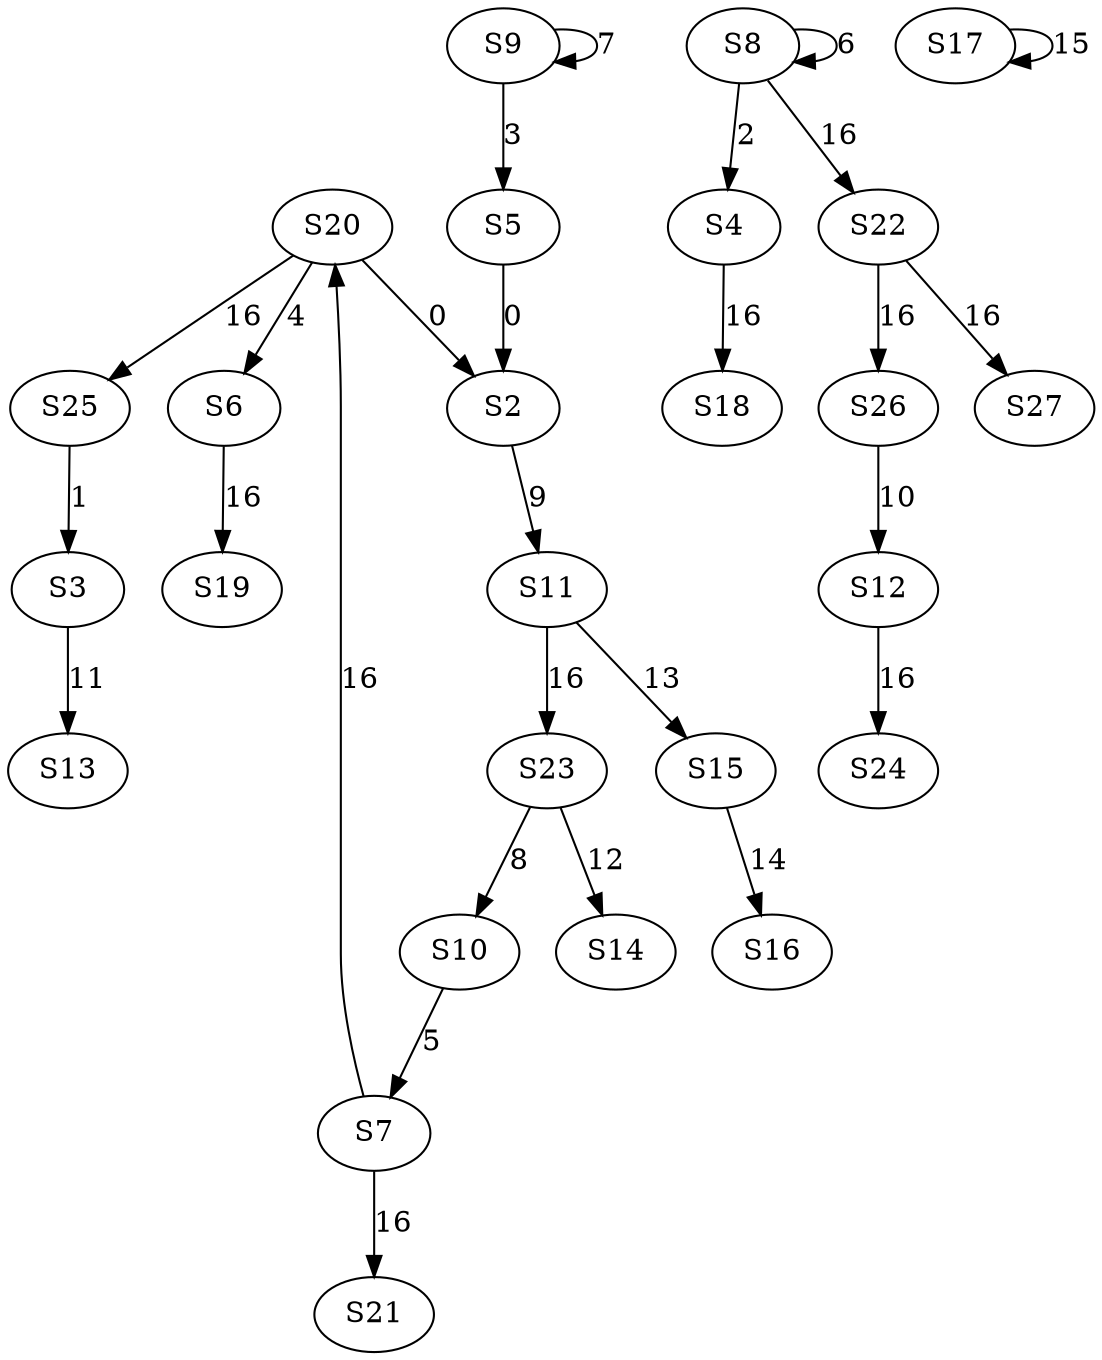 strict digraph {
	S20 -> S2 [ label = 0 ];
	S25 -> S3 [ label = 1 ];
	S8 -> S4 [ label = 2 ];
	S9 -> S5 [ label = 3 ];
	S20 -> S6 [ label = 4 ];
	S10 -> S7 [ label = 5 ];
	S8 -> S8 [ label = 6 ];
	S9 -> S9 [ label = 7 ];
	S23 -> S10 [ label = 8 ];
	S2 -> S11 [ label = 9 ];
	S26 -> S12 [ label = 10 ];
	S3 -> S13 [ label = 11 ];
	S23 -> S14 [ label = 12 ];
	S11 -> S15 [ label = 13 ];
	S15 -> S16 [ label = 14 ];
	S17 -> S17 [ label = 15 ];
	S4 -> S18 [ label = 16 ];
	S6 -> S19 [ label = 16 ];
	S7 -> S20 [ label = 16 ];
	S7 -> S21 [ label = 16 ];
	S8 -> S22 [ label = 16 ];
	S11 -> S23 [ label = 16 ];
	S12 -> S24 [ label = 16 ];
	S20 -> S25 [ label = 16 ];
	S22 -> S26 [ label = 16 ];
	S22 -> S27 [ label = 16 ];
	S5 -> S2 [ label = 0 ];
}